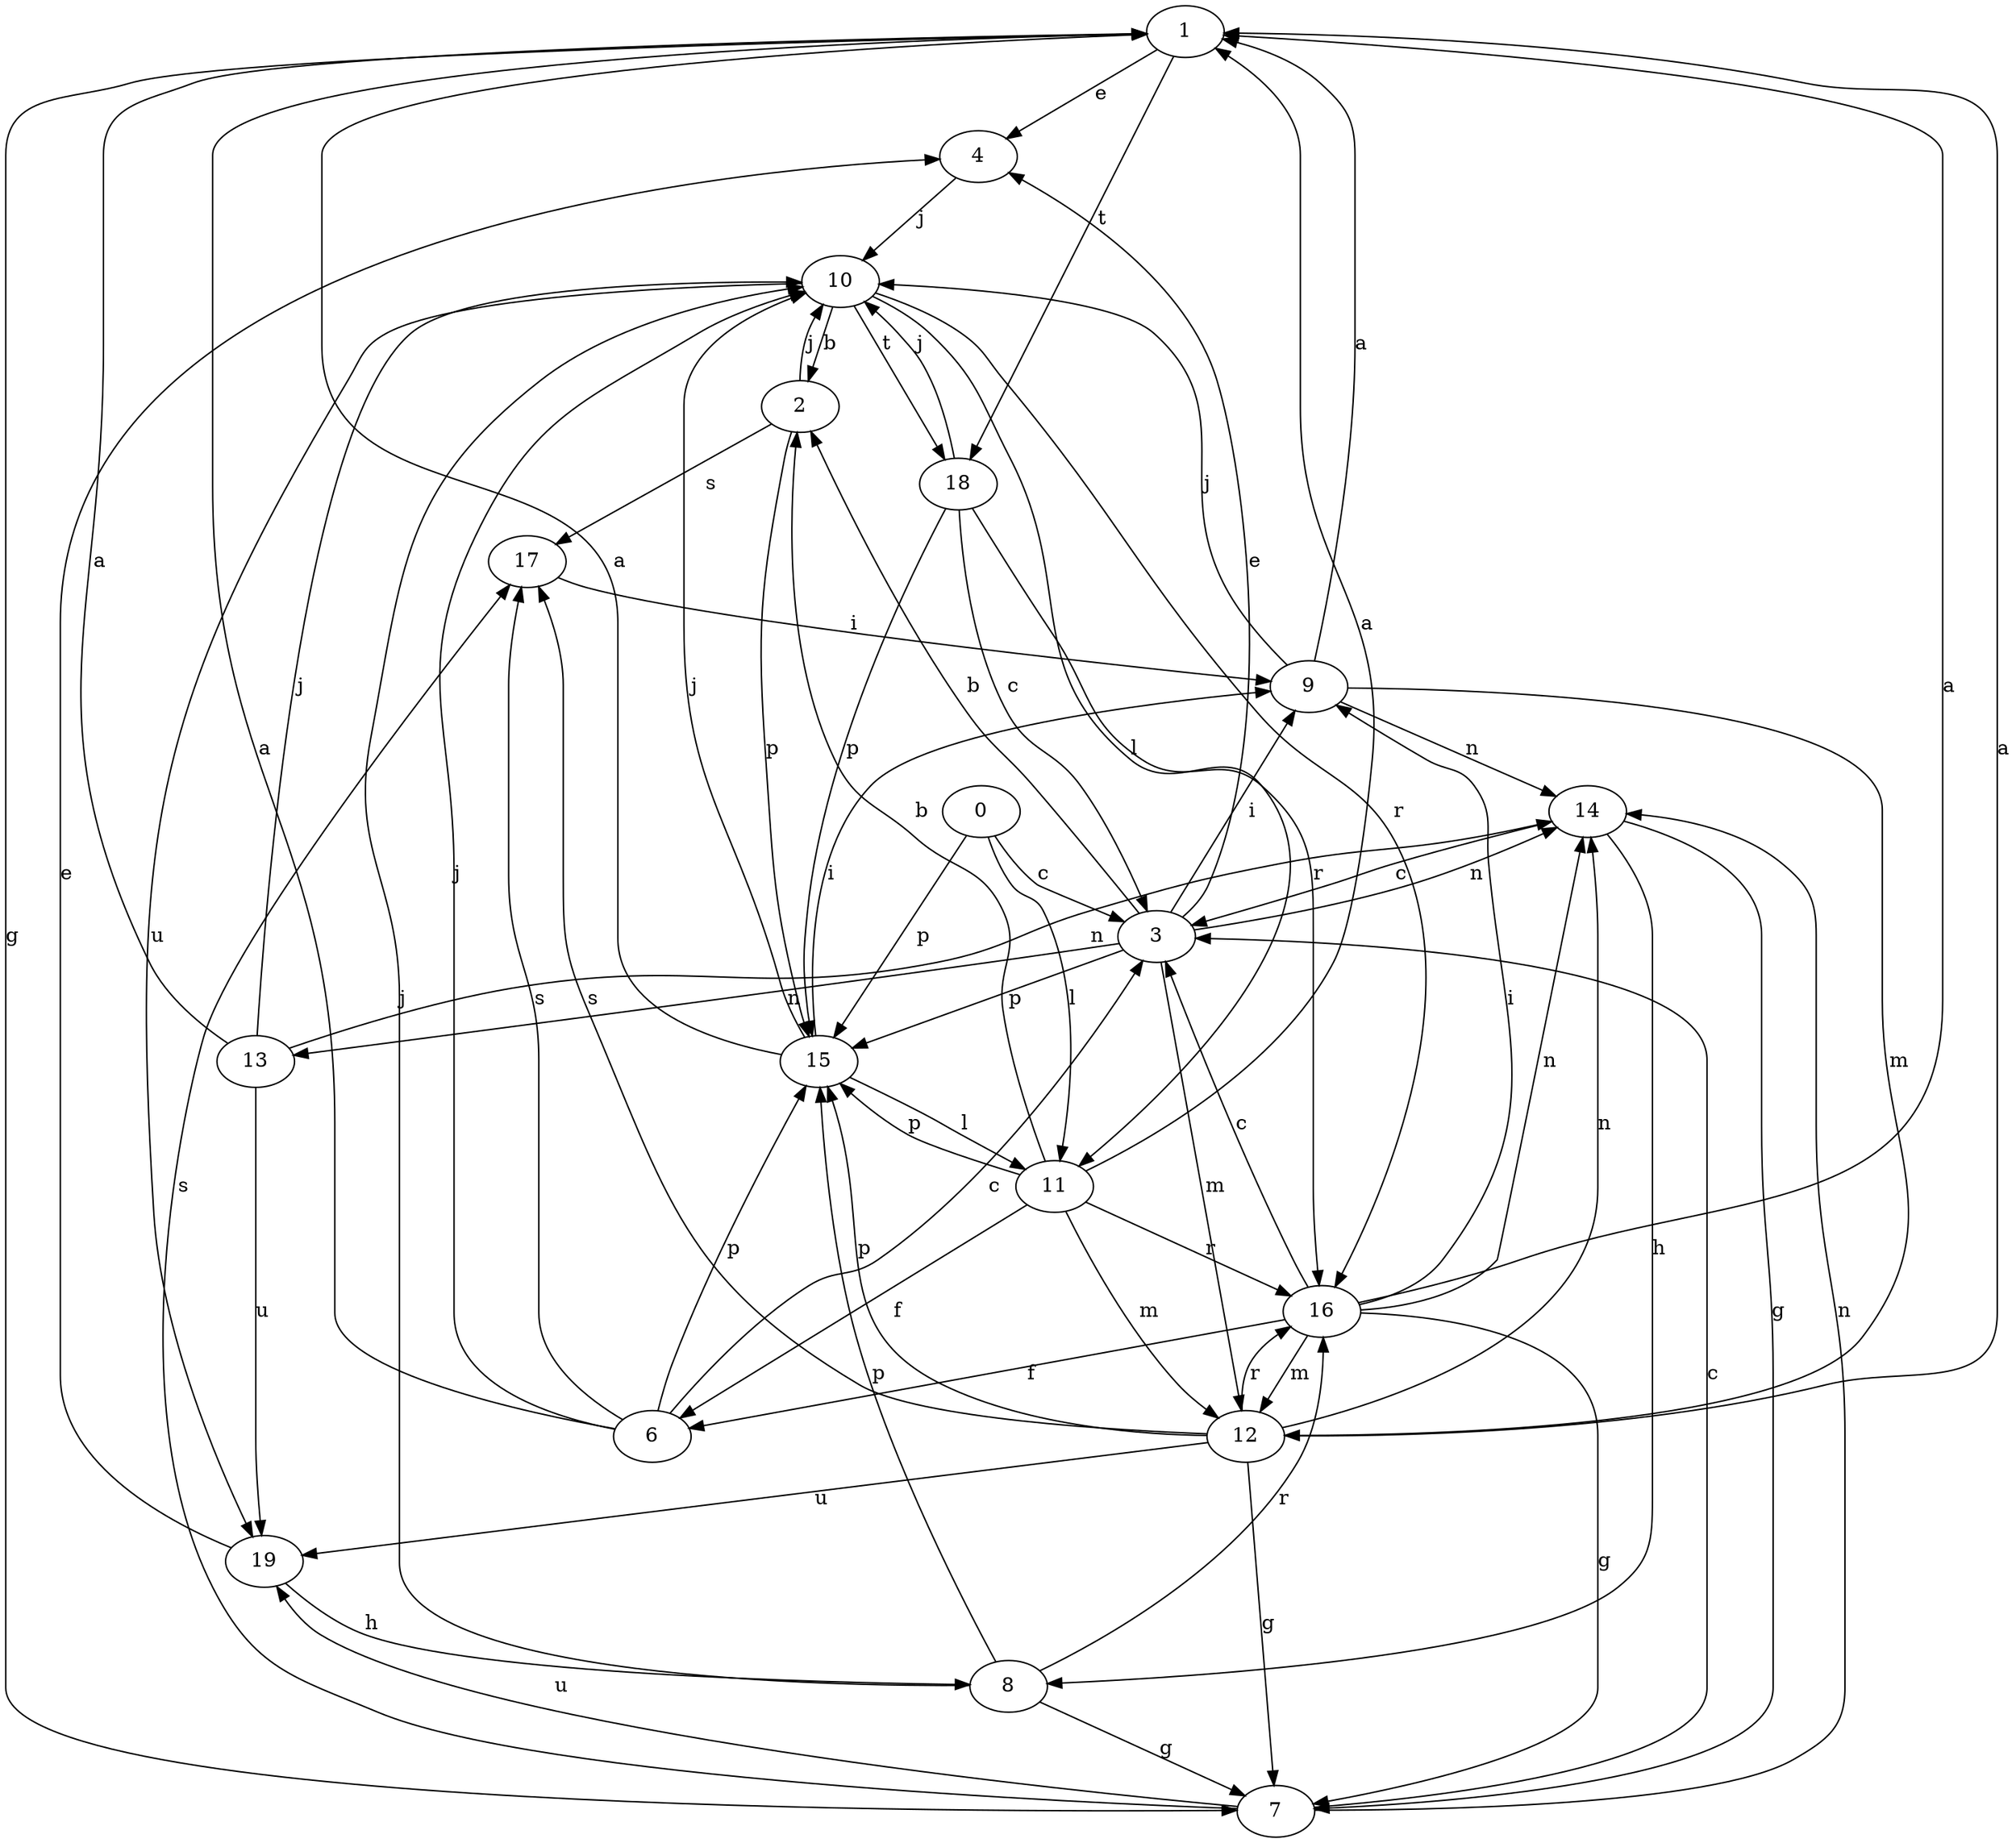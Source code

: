 strict digraph  {
1;
2;
0;
3;
4;
6;
7;
8;
9;
10;
11;
12;
13;
14;
15;
16;
17;
18;
19;
1 -> 4  [label=e];
1 -> 7  [label=g];
1 -> 18  [label=t];
2 -> 10  [label=j];
2 -> 15  [label=p];
2 -> 17  [label=s];
0 -> 3  [label=c];
0 -> 11  [label=l];
0 -> 15  [label=p];
3 -> 2  [label=b];
3 -> 4  [label=e];
3 -> 9  [label=i];
3 -> 12  [label=m];
3 -> 13  [label=n];
3 -> 14  [label=n];
3 -> 15  [label=p];
4 -> 10  [label=j];
6 -> 1  [label=a];
6 -> 3  [label=c];
6 -> 10  [label=j];
6 -> 15  [label=p];
6 -> 17  [label=s];
7 -> 3  [label=c];
7 -> 14  [label=n];
7 -> 17  [label=s];
7 -> 19  [label=u];
8 -> 7  [label=g];
8 -> 10  [label=j];
8 -> 15  [label=p];
8 -> 16  [label=r];
9 -> 1  [label=a];
9 -> 10  [label=j];
9 -> 12  [label=m];
9 -> 14  [label=n];
10 -> 2  [label=b];
10 -> 11  [label=l];
10 -> 16  [label=r];
10 -> 18  [label=t];
10 -> 19  [label=u];
11 -> 1  [label=a];
11 -> 2  [label=b];
11 -> 6  [label=f];
11 -> 12  [label=m];
11 -> 15  [label=p];
11 -> 16  [label=r];
12 -> 1  [label=a];
12 -> 7  [label=g];
12 -> 14  [label=n];
12 -> 15  [label=p];
12 -> 16  [label=r];
12 -> 17  [label=s];
12 -> 19  [label=u];
13 -> 1  [label=a];
13 -> 10  [label=j];
13 -> 14  [label=n];
13 -> 19  [label=u];
14 -> 3  [label=c];
14 -> 7  [label=g];
14 -> 8  [label=h];
15 -> 1  [label=a];
15 -> 9  [label=i];
15 -> 10  [label=j];
15 -> 11  [label=l];
16 -> 1  [label=a];
16 -> 3  [label=c];
16 -> 6  [label=f];
16 -> 7  [label=g];
16 -> 9  [label=i];
16 -> 12  [label=m];
16 -> 14  [label=n];
17 -> 9  [label=i];
18 -> 3  [label=c];
18 -> 10  [label=j];
18 -> 15  [label=p];
18 -> 16  [label=r];
19 -> 4  [label=e];
19 -> 8  [label=h];
}
